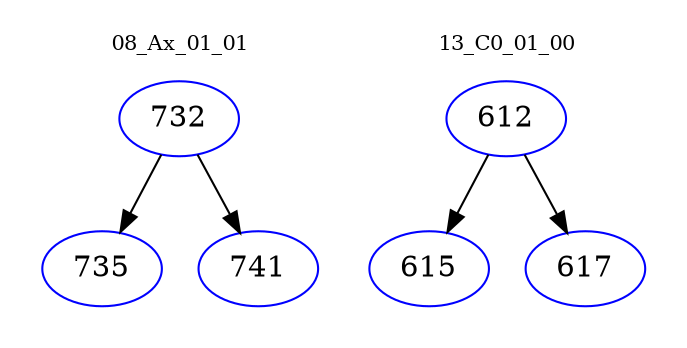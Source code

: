 digraph{
subgraph cluster_0 {
color = white
label = "08_Ax_01_01";
fontsize=10;
T0_732 [label="732", color="blue"]
T0_732 -> T0_735 [color="black"]
T0_735 [label="735", color="blue"]
T0_732 -> T0_741 [color="black"]
T0_741 [label="741", color="blue"]
}
subgraph cluster_1 {
color = white
label = "13_C0_01_00";
fontsize=10;
T1_612 [label="612", color="blue"]
T1_612 -> T1_615 [color="black"]
T1_615 [label="615", color="blue"]
T1_612 -> T1_617 [color="black"]
T1_617 [label="617", color="blue"]
}
}
